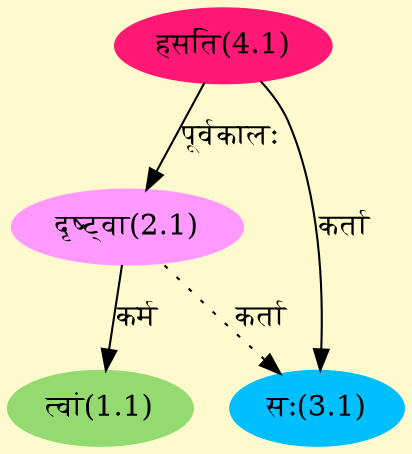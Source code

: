 digraph G{
rankdir=BT;
 compound=true;
 bgcolor="lemonchiffon1";
Node1_1 [style=filled, color="#93DB70" label = "त्वां(1.1)"]
Node2_1 [style=filled, color="#FF99FF" label = "दृष्ट्वा(2.1)"]
Node4_1 [style=filled, color="#FF1975" label = "हसति(4.1)"]
Node3_1 [style=filled, color="#00BFFF" label = "सः(3.1)"]
/* Start of Relations section */

Node1_1 -> Node2_1 [  label="कर्म"  dir="back" ]
Node2_1 -> Node4_1 [  label="पूर्वकालः"  dir="back" ]
Node3_1 -> Node4_1 [  label="कर्ता"  dir="back" ]
Node3_1 -> Node2_1 [ style=dotted label="कर्ता"  dir="back" ]
}
